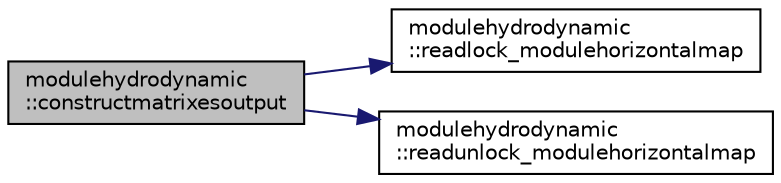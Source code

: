 digraph "modulehydrodynamic::constructmatrixesoutput"
{
 // LATEX_PDF_SIZE
  edge [fontname="Helvetica",fontsize="10",labelfontname="Helvetica",labelfontsize="10"];
  node [fontname="Helvetica",fontsize="10",shape=record];
  rankdir="LR";
  Node1 [label="modulehydrodynamic\l::constructmatrixesoutput",height=0.2,width=0.4,color="black", fillcolor="grey75", style="filled", fontcolor="black",tooltip=" "];
  Node1 -> Node2 [color="midnightblue",fontsize="10",style="solid",fontname="Helvetica"];
  Node2 [label="modulehydrodynamic\l::readlock_modulehorizontalmap",height=0.2,width=0.4,color="black", fillcolor="white", style="filled",URL="$namespacemodulehydrodynamic.html#a2b7951ef8d3385a7141d22cbca764a93",tooltip=" "];
  Node1 -> Node3 [color="midnightblue",fontsize="10",style="solid",fontname="Helvetica"];
  Node3 [label="modulehydrodynamic\l::readunlock_modulehorizontalmap",height=0.2,width=0.4,color="black", fillcolor="white", style="filled",URL="$namespacemodulehydrodynamic.html#af77f71622ac304600bd312437b8af339",tooltip=" "];
}
